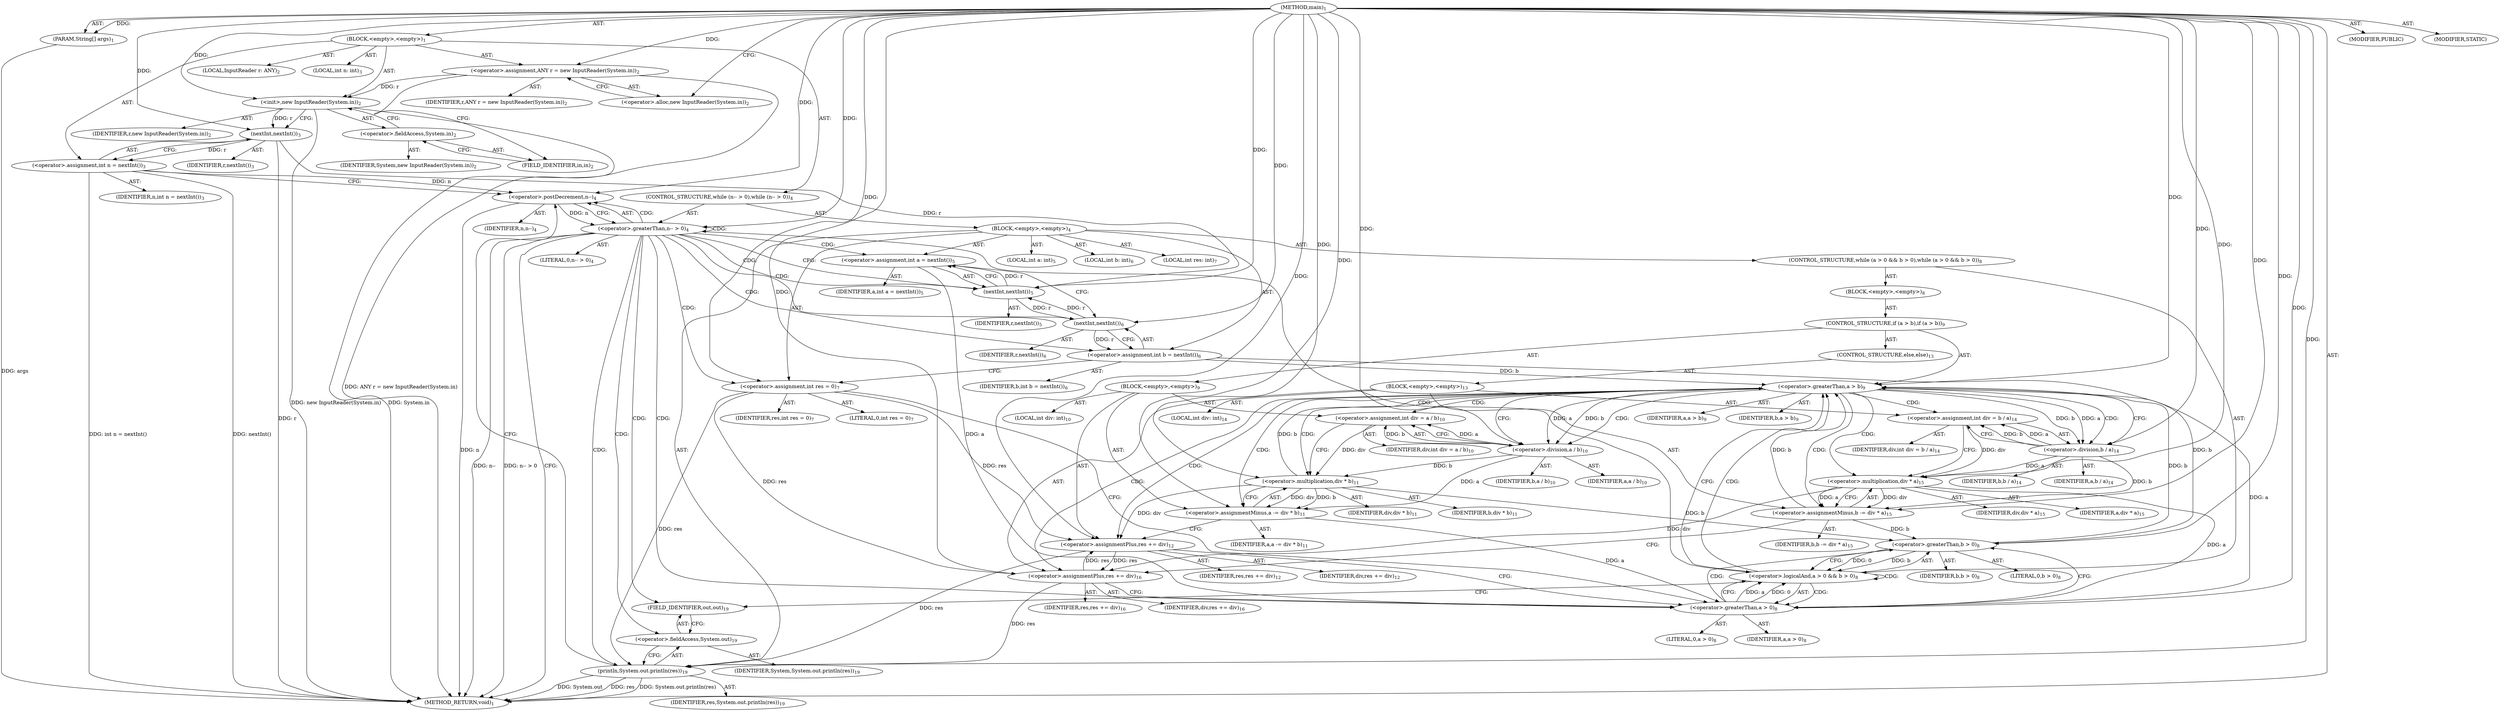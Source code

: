 digraph "main" {  
"19" [label = <(METHOD,main)<SUB>1</SUB>> ]
"20" [label = <(PARAM,String[] args)<SUB>1</SUB>> ]
"21" [label = <(BLOCK,&lt;empty&gt;,&lt;empty&gt;)<SUB>1</SUB>> ]
"4" [label = <(LOCAL,InputReader r: ANY)<SUB>2</SUB>> ]
"22" [label = <(&lt;operator&gt;.assignment,ANY r = new InputReader(System.in))<SUB>2</SUB>> ]
"23" [label = <(IDENTIFIER,r,ANY r = new InputReader(System.in))<SUB>2</SUB>> ]
"24" [label = <(&lt;operator&gt;.alloc,new InputReader(System.in))<SUB>2</SUB>> ]
"25" [label = <(&lt;init&gt;,new InputReader(System.in))<SUB>2</SUB>> ]
"3" [label = <(IDENTIFIER,r,new InputReader(System.in))<SUB>2</SUB>> ]
"26" [label = <(&lt;operator&gt;.fieldAccess,System.in)<SUB>2</SUB>> ]
"27" [label = <(IDENTIFIER,System,new InputReader(System.in))<SUB>2</SUB>> ]
"28" [label = <(FIELD_IDENTIFIER,in,in)<SUB>2</SUB>> ]
"29" [label = <(LOCAL,int n: int)<SUB>3</SUB>> ]
"30" [label = <(&lt;operator&gt;.assignment,int n = nextInt())<SUB>3</SUB>> ]
"31" [label = <(IDENTIFIER,n,int n = nextInt())<SUB>3</SUB>> ]
"32" [label = <(nextInt,nextInt())<SUB>3</SUB>> ]
"33" [label = <(IDENTIFIER,r,nextInt())<SUB>3</SUB>> ]
"34" [label = <(CONTROL_STRUCTURE,while (n-- &gt; 0),while (n-- &gt; 0))<SUB>4</SUB>> ]
"35" [label = <(&lt;operator&gt;.greaterThan,n-- &gt; 0)<SUB>4</SUB>> ]
"36" [label = <(&lt;operator&gt;.postDecrement,n--)<SUB>4</SUB>> ]
"37" [label = <(IDENTIFIER,n,n--)<SUB>4</SUB>> ]
"38" [label = <(LITERAL,0,n-- &gt; 0)<SUB>4</SUB>> ]
"39" [label = <(BLOCK,&lt;empty&gt;,&lt;empty&gt;)<SUB>4</SUB>> ]
"40" [label = <(LOCAL,int a: int)<SUB>5</SUB>> ]
"41" [label = <(&lt;operator&gt;.assignment,int a = nextInt())<SUB>5</SUB>> ]
"42" [label = <(IDENTIFIER,a,int a = nextInt())<SUB>5</SUB>> ]
"43" [label = <(nextInt,nextInt())<SUB>5</SUB>> ]
"44" [label = <(IDENTIFIER,r,nextInt())<SUB>5</SUB>> ]
"45" [label = <(LOCAL,int b: int)<SUB>6</SUB>> ]
"46" [label = <(&lt;operator&gt;.assignment,int b = nextInt())<SUB>6</SUB>> ]
"47" [label = <(IDENTIFIER,b,int b = nextInt())<SUB>6</SUB>> ]
"48" [label = <(nextInt,nextInt())<SUB>6</SUB>> ]
"49" [label = <(IDENTIFIER,r,nextInt())<SUB>6</SUB>> ]
"50" [label = <(LOCAL,int res: int)<SUB>7</SUB>> ]
"51" [label = <(&lt;operator&gt;.assignment,int res = 0)<SUB>7</SUB>> ]
"52" [label = <(IDENTIFIER,res,int res = 0)<SUB>7</SUB>> ]
"53" [label = <(LITERAL,0,int res = 0)<SUB>7</SUB>> ]
"54" [label = <(CONTROL_STRUCTURE,while (a &gt; 0 &amp;&amp; b &gt; 0),while (a &gt; 0 &amp;&amp; b &gt; 0))<SUB>8</SUB>> ]
"55" [label = <(&lt;operator&gt;.logicalAnd,a &gt; 0 &amp;&amp; b &gt; 0)<SUB>8</SUB>> ]
"56" [label = <(&lt;operator&gt;.greaterThan,a &gt; 0)<SUB>8</SUB>> ]
"57" [label = <(IDENTIFIER,a,a &gt; 0)<SUB>8</SUB>> ]
"58" [label = <(LITERAL,0,a &gt; 0)<SUB>8</SUB>> ]
"59" [label = <(&lt;operator&gt;.greaterThan,b &gt; 0)<SUB>8</SUB>> ]
"60" [label = <(IDENTIFIER,b,b &gt; 0)<SUB>8</SUB>> ]
"61" [label = <(LITERAL,0,b &gt; 0)<SUB>8</SUB>> ]
"62" [label = <(BLOCK,&lt;empty&gt;,&lt;empty&gt;)<SUB>8</SUB>> ]
"63" [label = <(CONTROL_STRUCTURE,if (a &gt; b),if (a &gt; b))<SUB>9</SUB>> ]
"64" [label = <(&lt;operator&gt;.greaterThan,a &gt; b)<SUB>9</SUB>> ]
"65" [label = <(IDENTIFIER,a,a &gt; b)<SUB>9</SUB>> ]
"66" [label = <(IDENTIFIER,b,a &gt; b)<SUB>9</SUB>> ]
"67" [label = <(BLOCK,&lt;empty&gt;,&lt;empty&gt;)<SUB>9</SUB>> ]
"68" [label = <(LOCAL,int div: int)<SUB>10</SUB>> ]
"69" [label = <(&lt;operator&gt;.assignment,int div = a / b)<SUB>10</SUB>> ]
"70" [label = <(IDENTIFIER,div,int div = a / b)<SUB>10</SUB>> ]
"71" [label = <(&lt;operator&gt;.division,a / b)<SUB>10</SUB>> ]
"72" [label = <(IDENTIFIER,a,a / b)<SUB>10</SUB>> ]
"73" [label = <(IDENTIFIER,b,a / b)<SUB>10</SUB>> ]
"74" [label = <(&lt;operator&gt;.assignmentMinus,a -= div * b)<SUB>11</SUB>> ]
"75" [label = <(IDENTIFIER,a,a -= div * b)<SUB>11</SUB>> ]
"76" [label = <(&lt;operator&gt;.multiplication,div * b)<SUB>11</SUB>> ]
"77" [label = <(IDENTIFIER,div,div * b)<SUB>11</SUB>> ]
"78" [label = <(IDENTIFIER,b,div * b)<SUB>11</SUB>> ]
"79" [label = <(&lt;operator&gt;.assignmentPlus,res += div)<SUB>12</SUB>> ]
"80" [label = <(IDENTIFIER,res,res += div)<SUB>12</SUB>> ]
"81" [label = <(IDENTIFIER,div,res += div)<SUB>12</SUB>> ]
"82" [label = <(CONTROL_STRUCTURE,else,else)<SUB>13</SUB>> ]
"83" [label = <(BLOCK,&lt;empty&gt;,&lt;empty&gt;)<SUB>13</SUB>> ]
"84" [label = <(LOCAL,int div: int)<SUB>14</SUB>> ]
"85" [label = <(&lt;operator&gt;.assignment,int div = b / a)<SUB>14</SUB>> ]
"86" [label = <(IDENTIFIER,div,int div = b / a)<SUB>14</SUB>> ]
"87" [label = <(&lt;operator&gt;.division,b / a)<SUB>14</SUB>> ]
"88" [label = <(IDENTIFIER,b,b / a)<SUB>14</SUB>> ]
"89" [label = <(IDENTIFIER,a,b / a)<SUB>14</SUB>> ]
"90" [label = <(&lt;operator&gt;.assignmentMinus,b -= div * a)<SUB>15</SUB>> ]
"91" [label = <(IDENTIFIER,b,b -= div * a)<SUB>15</SUB>> ]
"92" [label = <(&lt;operator&gt;.multiplication,div * a)<SUB>15</SUB>> ]
"93" [label = <(IDENTIFIER,div,div * a)<SUB>15</SUB>> ]
"94" [label = <(IDENTIFIER,a,div * a)<SUB>15</SUB>> ]
"95" [label = <(&lt;operator&gt;.assignmentPlus,res += div)<SUB>16</SUB>> ]
"96" [label = <(IDENTIFIER,res,res += div)<SUB>16</SUB>> ]
"97" [label = <(IDENTIFIER,div,res += div)<SUB>16</SUB>> ]
"98" [label = <(println,System.out.println(res))<SUB>19</SUB>> ]
"99" [label = <(&lt;operator&gt;.fieldAccess,System.out)<SUB>19</SUB>> ]
"100" [label = <(IDENTIFIER,System,System.out.println(res))<SUB>19</SUB>> ]
"101" [label = <(FIELD_IDENTIFIER,out,out)<SUB>19</SUB>> ]
"102" [label = <(IDENTIFIER,res,System.out.println(res))<SUB>19</SUB>> ]
"103" [label = <(MODIFIER,PUBLIC)> ]
"104" [label = <(MODIFIER,STATIC)> ]
"105" [label = <(METHOD_RETURN,void)<SUB>1</SUB>> ]
  "19" -> "20"  [ label = "AST: "] 
  "19" -> "21"  [ label = "AST: "] 
  "19" -> "103"  [ label = "AST: "] 
  "19" -> "104"  [ label = "AST: "] 
  "19" -> "105"  [ label = "AST: "] 
  "21" -> "4"  [ label = "AST: "] 
  "21" -> "22"  [ label = "AST: "] 
  "21" -> "25"  [ label = "AST: "] 
  "21" -> "29"  [ label = "AST: "] 
  "21" -> "30"  [ label = "AST: "] 
  "21" -> "34"  [ label = "AST: "] 
  "22" -> "23"  [ label = "AST: "] 
  "22" -> "24"  [ label = "AST: "] 
  "25" -> "3"  [ label = "AST: "] 
  "25" -> "26"  [ label = "AST: "] 
  "26" -> "27"  [ label = "AST: "] 
  "26" -> "28"  [ label = "AST: "] 
  "30" -> "31"  [ label = "AST: "] 
  "30" -> "32"  [ label = "AST: "] 
  "32" -> "33"  [ label = "AST: "] 
  "34" -> "35"  [ label = "AST: "] 
  "34" -> "39"  [ label = "AST: "] 
  "35" -> "36"  [ label = "AST: "] 
  "35" -> "38"  [ label = "AST: "] 
  "36" -> "37"  [ label = "AST: "] 
  "39" -> "40"  [ label = "AST: "] 
  "39" -> "41"  [ label = "AST: "] 
  "39" -> "45"  [ label = "AST: "] 
  "39" -> "46"  [ label = "AST: "] 
  "39" -> "50"  [ label = "AST: "] 
  "39" -> "51"  [ label = "AST: "] 
  "39" -> "54"  [ label = "AST: "] 
  "39" -> "98"  [ label = "AST: "] 
  "41" -> "42"  [ label = "AST: "] 
  "41" -> "43"  [ label = "AST: "] 
  "43" -> "44"  [ label = "AST: "] 
  "46" -> "47"  [ label = "AST: "] 
  "46" -> "48"  [ label = "AST: "] 
  "48" -> "49"  [ label = "AST: "] 
  "51" -> "52"  [ label = "AST: "] 
  "51" -> "53"  [ label = "AST: "] 
  "54" -> "55"  [ label = "AST: "] 
  "54" -> "62"  [ label = "AST: "] 
  "55" -> "56"  [ label = "AST: "] 
  "55" -> "59"  [ label = "AST: "] 
  "56" -> "57"  [ label = "AST: "] 
  "56" -> "58"  [ label = "AST: "] 
  "59" -> "60"  [ label = "AST: "] 
  "59" -> "61"  [ label = "AST: "] 
  "62" -> "63"  [ label = "AST: "] 
  "63" -> "64"  [ label = "AST: "] 
  "63" -> "67"  [ label = "AST: "] 
  "63" -> "82"  [ label = "AST: "] 
  "64" -> "65"  [ label = "AST: "] 
  "64" -> "66"  [ label = "AST: "] 
  "67" -> "68"  [ label = "AST: "] 
  "67" -> "69"  [ label = "AST: "] 
  "67" -> "74"  [ label = "AST: "] 
  "67" -> "79"  [ label = "AST: "] 
  "69" -> "70"  [ label = "AST: "] 
  "69" -> "71"  [ label = "AST: "] 
  "71" -> "72"  [ label = "AST: "] 
  "71" -> "73"  [ label = "AST: "] 
  "74" -> "75"  [ label = "AST: "] 
  "74" -> "76"  [ label = "AST: "] 
  "76" -> "77"  [ label = "AST: "] 
  "76" -> "78"  [ label = "AST: "] 
  "79" -> "80"  [ label = "AST: "] 
  "79" -> "81"  [ label = "AST: "] 
  "82" -> "83"  [ label = "AST: "] 
  "83" -> "84"  [ label = "AST: "] 
  "83" -> "85"  [ label = "AST: "] 
  "83" -> "90"  [ label = "AST: "] 
  "83" -> "95"  [ label = "AST: "] 
  "85" -> "86"  [ label = "AST: "] 
  "85" -> "87"  [ label = "AST: "] 
  "87" -> "88"  [ label = "AST: "] 
  "87" -> "89"  [ label = "AST: "] 
  "90" -> "91"  [ label = "AST: "] 
  "90" -> "92"  [ label = "AST: "] 
  "92" -> "93"  [ label = "AST: "] 
  "92" -> "94"  [ label = "AST: "] 
  "95" -> "96"  [ label = "AST: "] 
  "95" -> "97"  [ label = "AST: "] 
  "98" -> "99"  [ label = "AST: "] 
  "98" -> "102"  [ label = "AST: "] 
  "99" -> "100"  [ label = "AST: "] 
  "99" -> "101"  [ label = "AST: "] 
  "22" -> "28"  [ label = "CFG: "] 
  "25" -> "32"  [ label = "CFG: "] 
  "30" -> "36"  [ label = "CFG: "] 
  "24" -> "22"  [ label = "CFG: "] 
  "26" -> "25"  [ label = "CFG: "] 
  "32" -> "30"  [ label = "CFG: "] 
  "35" -> "105"  [ label = "CFG: "] 
  "35" -> "43"  [ label = "CFG: "] 
  "28" -> "26"  [ label = "CFG: "] 
  "36" -> "35"  [ label = "CFG: "] 
  "41" -> "48"  [ label = "CFG: "] 
  "46" -> "51"  [ label = "CFG: "] 
  "51" -> "56"  [ label = "CFG: "] 
  "98" -> "36"  [ label = "CFG: "] 
  "43" -> "41"  [ label = "CFG: "] 
  "48" -> "46"  [ label = "CFG: "] 
  "55" -> "64"  [ label = "CFG: "] 
  "55" -> "101"  [ label = "CFG: "] 
  "99" -> "98"  [ label = "CFG: "] 
  "56" -> "55"  [ label = "CFG: "] 
  "56" -> "59"  [ label = "CFG: "] 
  "59" -> "55"  [ label = "CFG: "] 
  "101" -> "99"  [ label = "CFG: "] 
  "64" -> "71"  [ label = "CFG: "] 
  "64" -> "87"  [ label = "CFG: "] 
  "69" -> "76"  [ label = "CFG: "] 
  "74" -> "79"  [ label = "CFG: "] 
  "79" -> "56"  [ label = "CFG: "] 
  "71" -> "69"  [ label = "CFG: "] 
  "76" -> "74"  [ label = "CFG: "] 
  "85" -> "92"  [ label = "CFG: "] 
  "90" -> "95"  [ label = "CFG: "] 
  "95" -> "56"  [ label = "CFG: "] 
  "87" -> "85"  [ label = "CFG: "] 
  "92" -> "90"  [ label = "CFG: "] 
  "19" -> "24"  [ label = "CFG: "] 
  "20" -> "105"  [ label = "DDG: args"] 
  "22" -> "105"  [ label = "DDG: ANY r = new InputReader(System.in)"] 
  "25" -> "105"  [ label = "DDG: System.in"] 
  "25" -> "105"  [ label = "DDG: new InputReader(System.in)"] 
  "32" -> "105"  [ label = "DDG: r"] 
  "30" -> "105"  [ label = "DDG: nextInt()"] 
  "30" -> "105"  [ label = "DDG: int n = nextInt()"] 
  "36" -> "105"  [ label = "DDG: n"] 
  "35" -> "105"  [ label = "DDG: n--"] 
  "35" -> "105"  [ label = "DDG: n-- &gt; 0"] 
  "98" -> "105"  [ label = "DDG: System.out"] 
  "98" -> "105"  [ label = "DDG: res"] 
  "98" -> "105"  [ label = "DDG: System.out.println(res)"] 
  "19" -> "20"  [ label = "DDG: "] 
  "19" -> "22"  [ label = "DDG: "] 
  "32" -> "30"  [ label = "DDG: r"] 
  "22" -> "25"  [ label = "DDG: r"] 
  "19" -> "25"  [ label = "DDG: "] 
  "25" -> "32"  [ label = "DDG: r"] 
  "19" -> "32"  [ label = "DDG: "] 
  "36" -> "35"  [ label = "DDG: n"] 
  "19" -> "35"  [ label = "DDG: "] 
  "43" -> "41"  [ label = "DDG: r"] 
  "48" -> "46"  [ label = "DDG: r"] 
  "19" -> "51"  [ label = "DDG: "] 
  "30" -> "36"  [ label = "DDG: n"] 
  "19" -> "36"  [ label = "DDG: "] 
  "51" -> "98"  [ label = "DDG: res"] 
  "95" -> "98"  [ label = "DDG: res"] 
  "79" -> "98"  [ label = "DDG: res"] 
  "19" -> "98"  [ label = "DDG: "] 
  "32" -> "43"  [ label = "DDG: r"] 
  "48" -> "43"  [ label = "DDG: r"] 
  "19" -> "43"  [ label = "DDG: "] 
  "43" -> "48"  [ label = "DDG: r"] 
  "19" -> "48"  [ label = "DDG: "] 
  "56" -> "55"  [ label = "DDG: a"] 
  "56" -> "55"  [ label = "DDG: 0"] 
  "59" -> "55"  [ label = "DDG: b"] 
  "59" -> "55"  [ label = "DDG: 0"] 
  "41" -> "56"  [ label = "DDG: a"] 
  "92" -> "56"  [ label = "DDG: a"] 
  "74" -> "56"  [ label = "DDG: a"] 
  "19" -> "56"  [ label = "DDG: "] 
  "46" -> "59"  [ label = "DDG: b"] 
  "90" -> "59"  [ label = "DDG: b"] 
  "76" -> "59"  [ label = "DDG: b"] 
  "19" -> "59"  [ label = "DDG: "] 
  "56" -> "64"  [ label = "DDG: a"] 
  "19" -> "64"  [ label = "DDG: "] 
  "46" -> "64"  [ label = "DDG: b"] 
  "59" -> "64"  [ label = "DDG: b"] 
  "90" -> "64"  [ label = "DDG: b"] 
  "76" -> "64"  [ label = "DDG: b"] 
  "71" -> "69"  [ label = "DDG: a"] 
  "71" -> "69"  [ label = "DDG: b"] 
  "76" -> "74"  [ label = "DDG: div"] 
  "76" -> "74"  [ label = "DDG: b"] 
  "76" -> "79"  [ label = "DDG: div"] 
  "19" -> "79"  [ label = "DDG: "] 
  "71" -> "74"  [ label = "DDG: a"] 
  "19" -> "74"  [ label = "DDG: "] 
  "51" -> "79"  [ label = "DDG: res"] 
  "95" -> "79"  [ label = "DDG: res"] 
  "87" -> "85"  [ label = "DDG: b"] 
  "87" -> "85"  [ label = "DDG: a"] 
  "92" -> "90"  [ label = "DDG: div"] 
  "92" -> "90"  [ label = "DDG: a"] 
  "92" -> "95"  [ label = "DDG: div"] 
  "19" -> "95"  [ label = "DDG: "] 
  "64" -> "71"  [ label = "DDG: a"] 
  "19" -> "71"  [ label = "DDG: "] 
  "64" -> "71"  [ label = "DDG: b"] 
  "69" -> "76"  [ label = "DDG: div"] 
  "19" -> "76"  [ label = "DDG: "] 
  "71" -> "76"  [ label = "DDG: b"] 
  "87" -> "90"  [ label = "DDG: b"] 
  "19" -> "90"  [ label = "DDG: "] 
  "51" -> "95"  [ label = "DDG: res"] 
  "79" -> "95"  [ label = "DDG: res"] 
  "64" -> "87"  [ label = "DDG: b"] 
  "19" -> "87"  [ label = "DDG: "] 
  "64" -> "87"  [ label = "DDG: a"] 
  "85" -> "92"  [ label = "DDG: div"] 
  "19" -> "92"  [ label = "DDG: "] 
  "87" -> "92"  [ label = "DDG: a"] 
  "35" -> "48"  [ label = "CDG: "] 
  "35" -> "51"  [ label = "CDG: "] 
  "35" -> "98"  [ label = "CDG: "] 
  "35" -> "99"  [ label = "CDG: "] 
  "35" -> "46"  [ label = "CDG: "] 
  "35" -> "56"  [ label = "CDG: "] 
  "35" -> "35"  [ label = "CDG: "] 
  "35" -> "101"  [ label = "CDG: "] 
  "35" -> "43"  [ label = "CDG: "] 
  "35" -> "36"  [ label = "CDG: "] 
  "35" -> "41"  [ label = "CDG: "] 
  "35" -> "55"  [ label = "CDG: "] 
  "55" -> "64"  [ label = "CDG: "] 
  "55" -> "56"  [ label = "CDG: "] 
  "55" -> "55"  [ label = "CDG: "] 
  "56" -> "59"  [ label = "CDG: "] 
  "64" -> "85"  [ label = "CDG: "] 
  "64" -> "69"  [ label = "CDG: "] 
  "64" -> "74"  [ label = "CDG: "] 
  "64" -> "95"  [ label = "CDG: "] 
  "64" -> "92"  [ label = "CDG: "] 
  "64" -> "76"  [ label = "CDG: "] 
  "64" -> "87"  [ label = "CDG: "] 
  "64" -> "90"  [ label = "CDG: "] 
  "64" -> "79"  [ label = "CDG: "] 
  "64" -> "71"  [ label = "CDG: "] 
}
